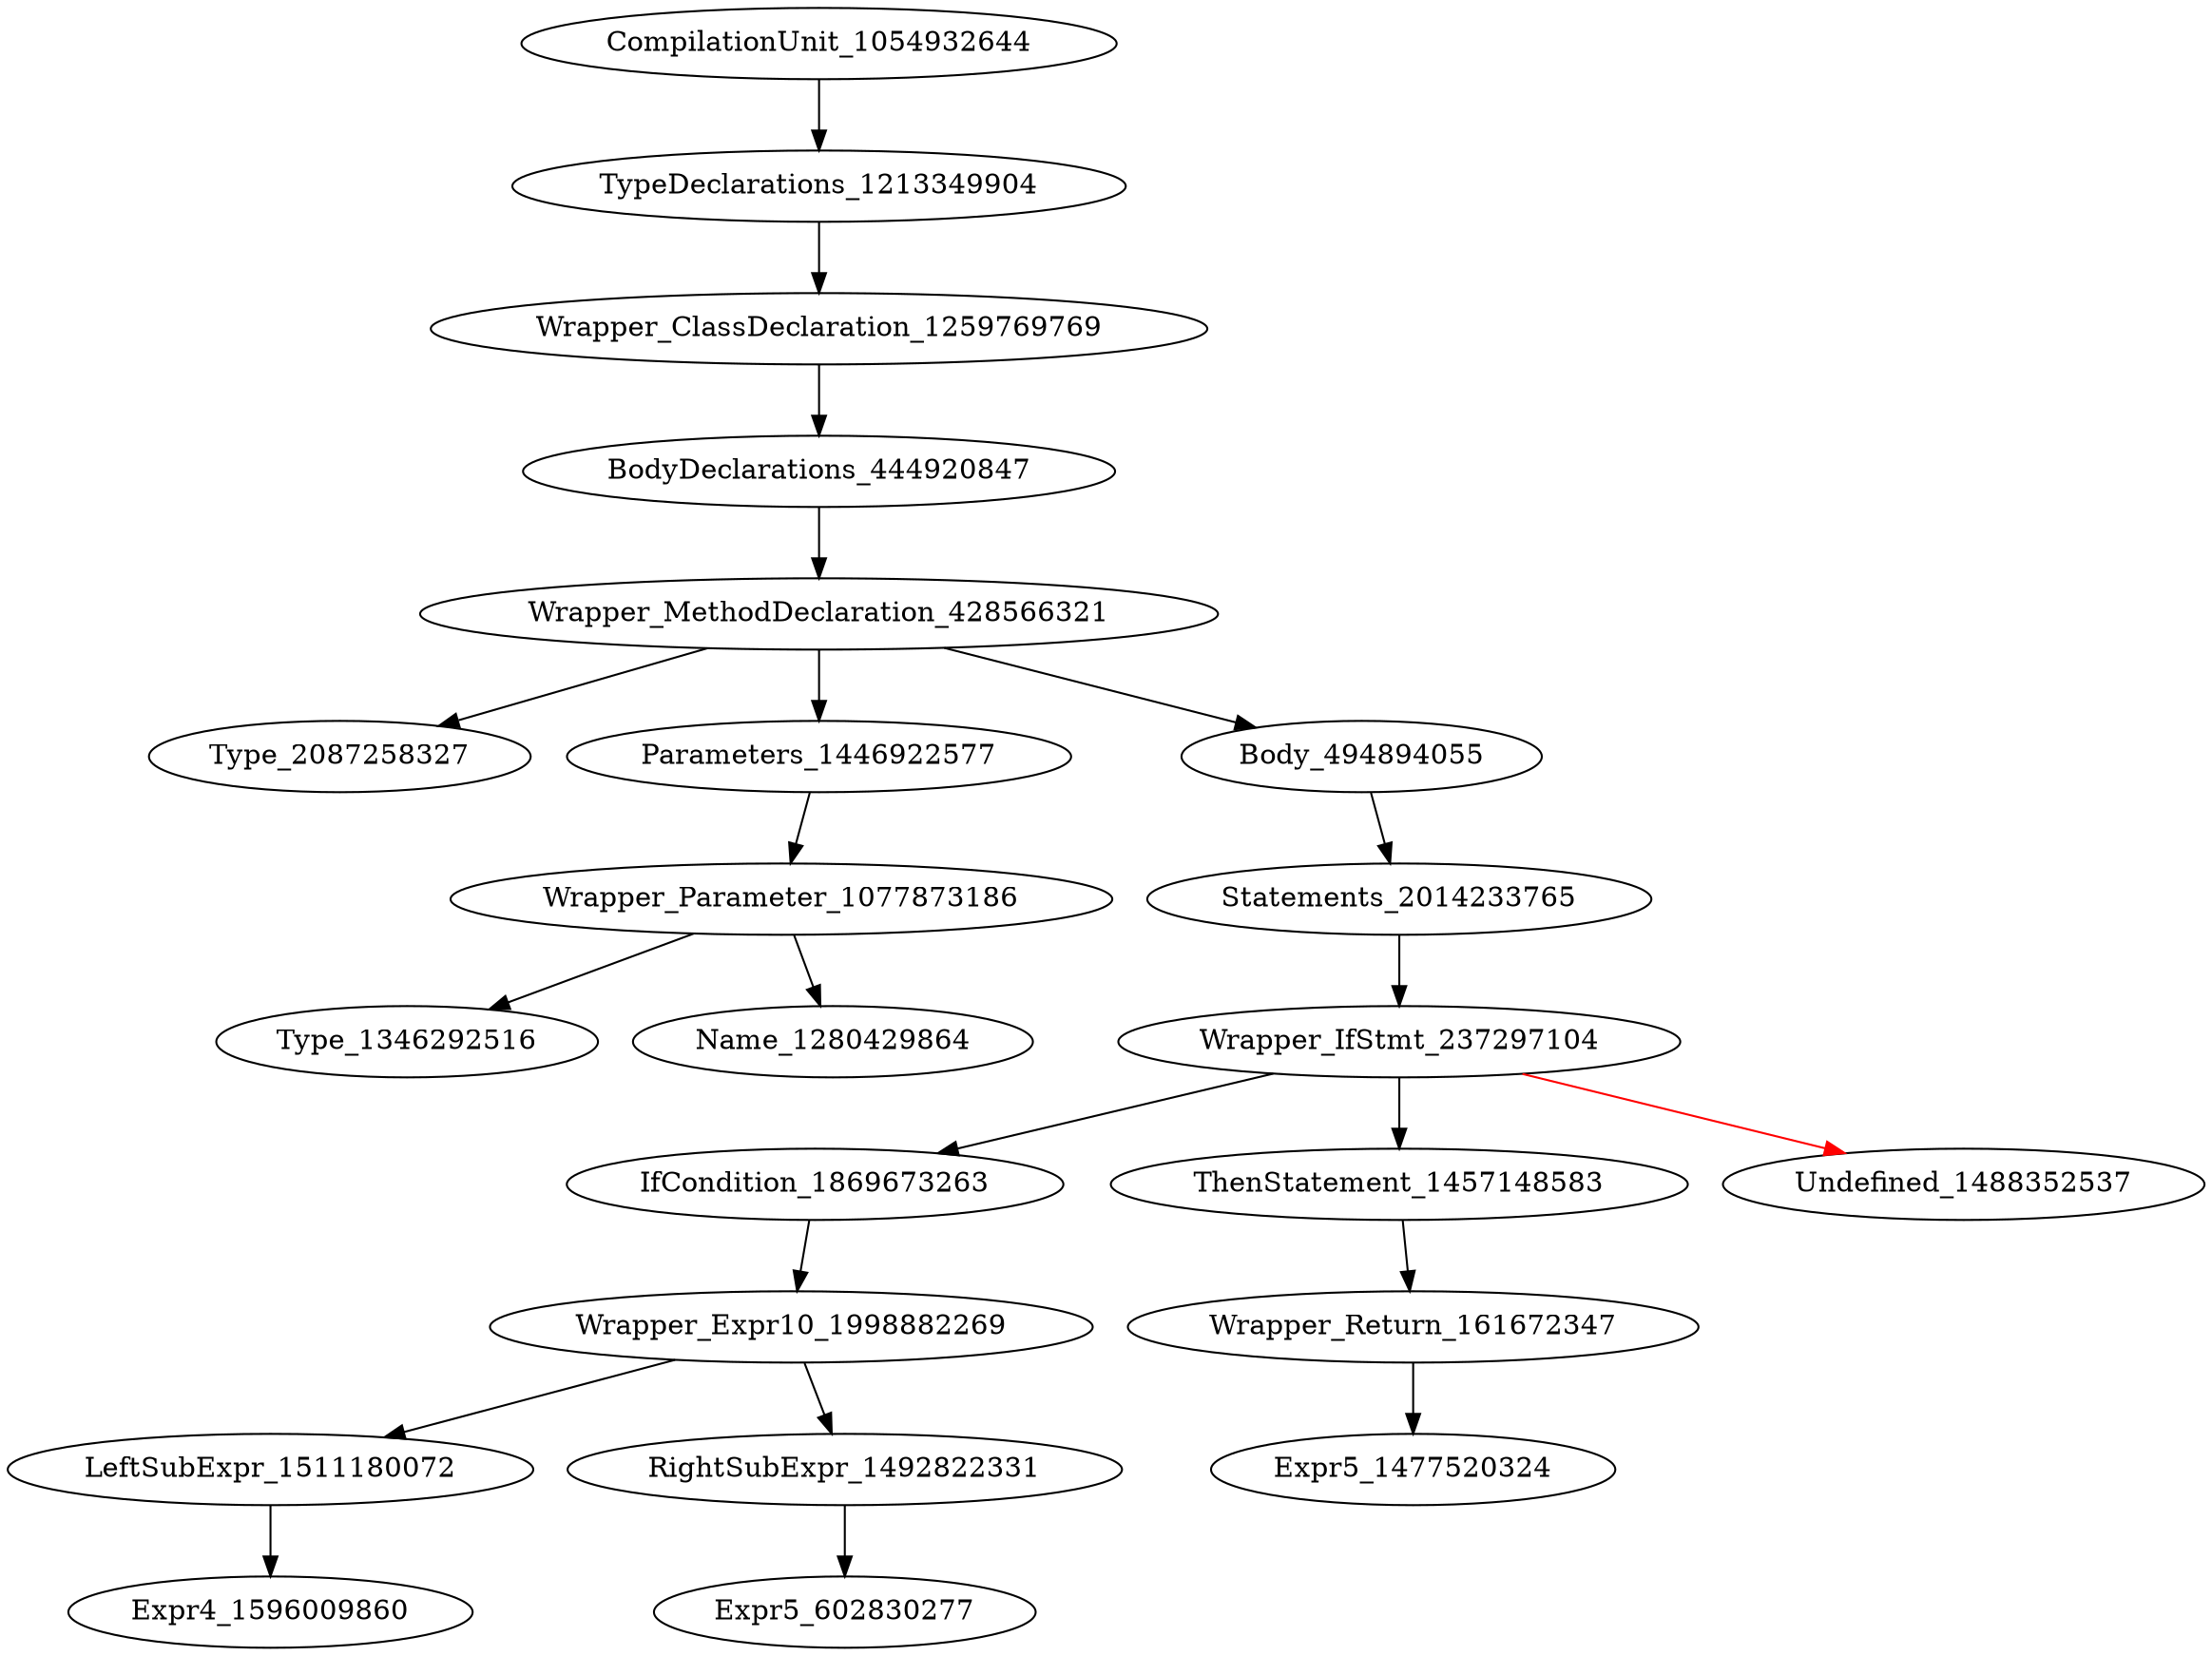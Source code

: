 digraph {
CompilationUnit_1054932644 -> TypeDeclarations_1213349904
TypeDeclarations_1213349904 -> Wrapper_ClassDeclaration_1259769769
Wrapper_ClassDeclaration_1259769769 -> BodyDeclarations_444920847
BodyDeclarations_444920847 -> Wrapper_MethodDeclaration_428566321
Wrapper_MethodDeclaration_428566321 -> Type_2087258327
Wrapper_MethodDeclaration_428566321 -> Parameters_1446922577
Wrapper_MethodDeclaration_428566321 -> Body_494894055
Parameters_1446922577 -> Wrapper_Parameter_1077873186
Body_494894055 -> Statements_2014233765
Wrapper_Parameter_1077873186 -> Type_1346292516
Wrapper_Parameter_1077873186 -> Name_1280429864
Statements_2014233765 -> Wrapper_IfStmt_237297104
Wrapper_IfStmt_237297104 -> IfCondition_1869673263
Wrapper_IfStmt_237297104 -> ThenStatement_1457148583
Wrapper_IfStmt_237297104 -> Undefined_1488352537 [color = red] 
IfCondition_1869673263 -> Wrapper_Expr10_1998882269
ThenStatement_1457148583 -> Wrapper_Return_161672347
Wrapper_Expr10_1998882269 -> LeftSubExpr_1511180072
Wrapper_Expr10_1998882269 -> RightSubExpr_1492822331
Wrapper_Return_161672347 -> Expr5_1477520324
LeftSubExpr_1511180072 -> Expr4_1596009860
RightSubExpr_1492822331 -> Expr5_602830277
}